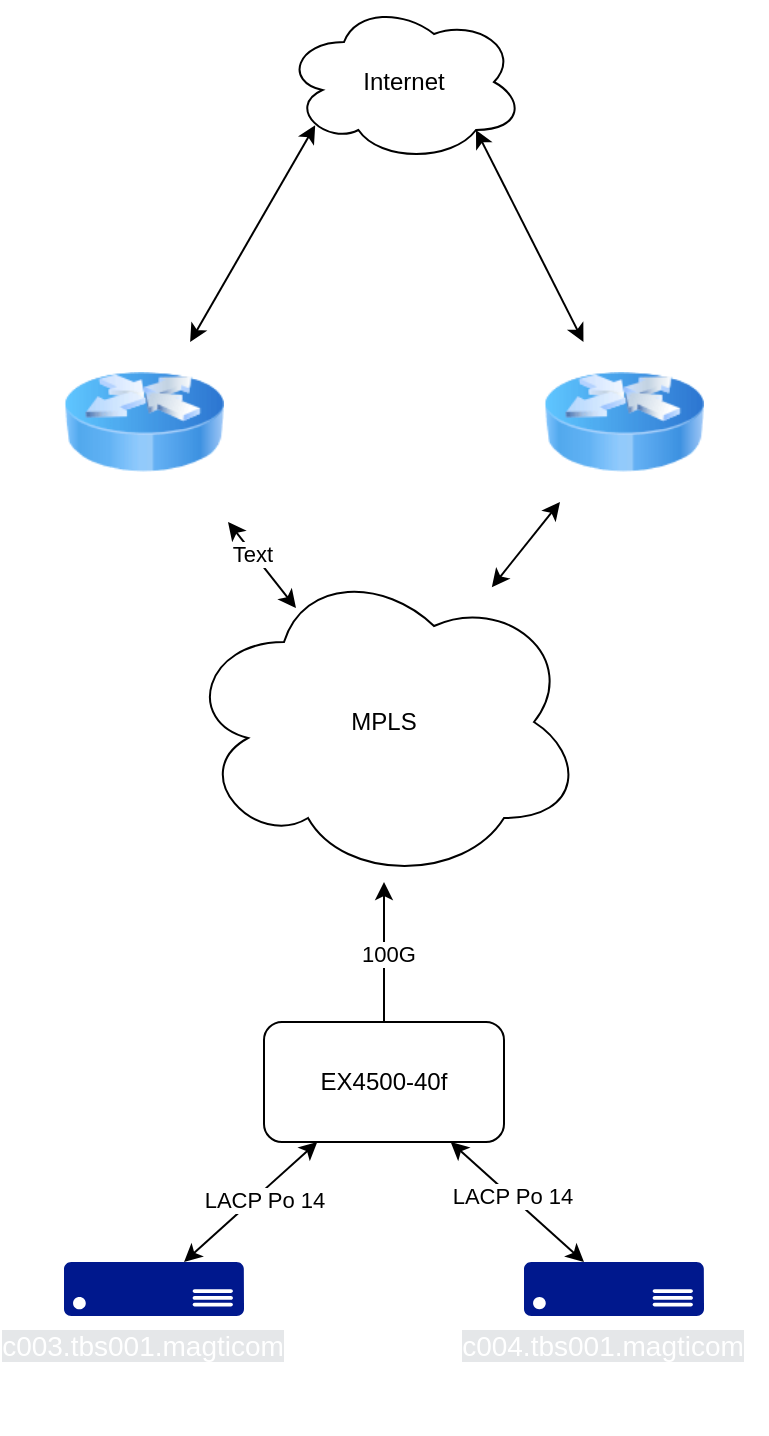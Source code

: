 <mxfile version="22.1.21" type="github">
  <diagram name="Page-1" id="oRiDXX4sD0r26CksEAYl">
    <mxGraphModel dx="1081" dy="707" grid="1" gridSize="10" guides="1" tooltips="1" connect="1" arrows="1" fold="1" page="1" pageScale="1" pageWidth="850" pageHeight="1100" math="0" shadow="0">
      <root>
        <mxCell id="0" />
        <mxCell id="1" parent="0" />
        <mxCell id="paRaMl_WzUt5QVdEGW8j-23" value="" style="edgeStyle=orthogonalEdgeStyle;rounded=0;orthogonalLoop=1;jettySize=auto;html=1;" edge="1" parent="1" source="paRaMl_WzUt5QVdEGW8j-1" target="paRaMl_WzUt5QVdEGW8j-12">
          <mxGeometry relative="1" as="geometry" />
        </mxCell>
        <mxCell id="paRaMl_WzUt5QVdEGW8j-24" value="100G" style="edgeLabel;html=1;align=center;verticalAlign=middle;resizable=0;points=[];" vertex="1" connectable="0" parent="paRaMl_WzUt5QVdEGW8j-23">
          <mxGeometry x="-0.033" y="-2" relative="1" as="geometry">
            <mxPoint as="offset" />
          </mxGeometry>
        </mxCell>
        <mxCell id="paRaMl_WzUt5QVdEGW8j-1" value="EX4500-40f" style="rounded=1;whiteSpace=wrap;html=1;" vertex="1" parent="1">
          <mxGeometry x="320" y="800" width="120" height="60" as="geometry" />
        </mxCell>
        <mxCell id="paRaMl_WzUt5QVdEGW8j-3" value="&lt;a style=&quot;box-sizing: inherit; background: 0px 0px rgba(82, 95, 111, 0.15); color: white; text-decoration-line: none; margin-right: 12px; cursor: pointer; font-family: &amp;quot;Netflix Sans&amp;quot;, Helvetica, Arial, Helvetica, sans-serif; font-size: 14px; text-align: start;&quot; href=&quot;https://my.oc.netflix.com/org/5071/site/7524/appliance/76201&quot; class=&quot;tss-72mvuw-link-rightMargin&quot;&gt;c003.tbs001.magticom&lt;/a&gt;&lt;br&gt;&lt;br&gt;&lt;div style=&quot;box-sizing: border-box; max-width: 100%; font-family: Roboto, Helvetica, Arial, sans-serif; font-size: 0.8rem; display: inline-flex; -webkit-box-align: center; align-items: center; -webkit-box-pack: center; justify-content: center; height: 21px; color: rgb(255, 255, 255); background-color: rgba(255, 255, 255, 0.16); border-radius: 4px; transition: background-color 300ms cubic-bezier(0.4, 0, 0.2, 1) 0ms, box-shadow 300ms cubic-bezier(0.4, 0, 0.2, 1) 0ms; cursor: unset; outline: 0px; border: 0px; padding: 0px; vertical-align: middle; text-align: start;&quot; class=&quot;MuiChip-root MuiChip-filled MuiChip-sizeSmall MuiChip-colorDefault MuiChip-filledDefault tss-1wdr9be-root mui-18evimu&quot;&gt;&lt;/div&gt;" style="sketch=0;aspect=fixed;pointerEvents=1;shadow=0;dashed=0;html=1;strokeColor=none;labelPosition=center;verticalLabelPosition=bottom;verticalAlign=top;align=center;fillColor=#00188D;shape=mxgraph.azure.server" vertex="1" parent="1">
          <mxGeometry x="220" y="920" width="90" height="27" as="geometry" />
        </mxCell>
        <mxCell id="paRaMl_WzUt5QVdEGW8j-4" value="&lt;a style=&quot;box-sizing: inherit; background: 0px 0px rgba(82, 95, 111, 0.15); color: white; text-decoration-line: none; margin-right: 12px; cursor: pointer; font-family: &amp;quot;Netflix Sans&amp;quot;, Helvetica, Arial, Helvetica, sans-serif; font-size: 14px; text-align: start;&quot; href=&quot;https://my.oc.netflix.com/org/5071/site/7524/appliance/76485&quot; class=&quot;tss-72mvuw-link-rightMargin&quot;&gt;c004.tbs001.magticom&lt;/a&gt;&lt;br&gt;&lt;br&gt;&lt;div style=&quot;box-sizing: border-box; max-width: 100%; font-family: Roboto, Helvetica, Arial, sans-serif; font-size: 0.8rem; display: inline-flex; -webkit-box-align: center; align-items: center; -webkit-box-pack: center; justify-content: center; height: 21px; color: rgb(255, 255, 255); background-color: rgba(255, 255, 255, 0.16); border-radius: 4px; transition: background-color 300ms cubic-bezier(0.4, 0, 0.2, 1) 0ms, box-shadow 300ms cubic-bezier(0.4, 0, 0.2, 1) 0ms; cursor: unset; outline: 0px; border: 0px; padding: 0px; vertical-align: middle; text-align: start;&quot; class=&quot;MuiChip-root MuiChip-filled MuiChip-sizeSmall MuiChip-colorDefault MuiChip-filledDefault tss-1wdr9be-root mui-18evimu&quot;&gt;&lt;/div&gt;" style="sketch=0;aspect=fixed;pointerEvents=1;shadow=0;dashed=0;html=1;strokeColor=none;labelPosition=center;verticalLabelPosition=bottom;verticalAlign=top;align=center;fillColor=#00188D;shape=mxgraph.azure.server" vertex="1" parent="1">
          <mxGeometry x="450" y="920" width="90" height="27" as="geometry" />
        </mxCell>
        <mxCell id="paRaMl_WzUt5QVdEGW8j-5" value="" style="endArrow=classic;startArrow=classic;html=1;rounded=0;" edge="1" parent="1" source="paRaMl_WzUt5QVdEGW8j-3" target="paRaMl_WzUt5QVdEGW8j-1">
          <mxGeometry width="50" height="50" relative="1" as="geometry">
            <mxPoint x="400" y="830" as="sourcePoint" />
            <mxPoint x="450" y="780" as="targetPoint" />
          </mxGeometry>
        </mxCell>
        <mxCell id="paRaMl_WzUt5QVdEGW8j-10" value="LACP Po 14" style="edgeLabel;html=1;align=center;verticalAlign=middle;resizable=0;points=[];" vertex="1" connectable="0" parent="paRaMl_WzUt5QVdEGW8j-5">
          <mxGeometry x="0.131" y="-4" relative="1" as="geometry">
            <mxPoint as="offset" />
          </mxGeometry>
        </mxCell>
        <mxCell id="paRaMl_WzUt5QVdEGW8j-7" value="" style="endArrow=classic;startArrow=classic;html=1;rounded=0;" edge="1" parent="1" source="paRaMl_WzUt5QVdEGW8j-4" target="paRaMl_WzUt5QVdEGW8j-1">
          <mxGeometry width="50" height="50" relative="1" as="geometry">
            <mxPoint x="400" y="830" as="sourcePoint" />
            <mxPoint x="450" y="780" as="targetPoint" />
          </mxGeometry>
        </mxCell>
        <mxCell id="paRaMl_WzUt5QVdEGW8j-11" value="LACP Po 14" style="edgeLabel;html=1;align=center;verticalAlign=middle;resizable=0;points=[];" vertex="1" connectable="0" parent="paRaMl_WzUt5QVdEGW8j-7">
          <mxGeometry x="0.097" relative="1" as="geometry">
            <mxPoint as="offset" />
          </mxGeometry>
        </mxCell>
        <mxCell id="paRaMl_WzUt5QVdEGW8j-12" value="MPLS&lt;br&gt;" style="ellipse;shape=cloud;whiteSpace=wrap;html=1;" vertex="1" parent="1">
          <mxGeometry x="280" y="570" width="200" height="160" as="geometry" />
        </mxCell>
        <mxCell id="paRaMl_WzUt5QVdEGW8j-13" value="" style="image;html=1;image=img/lib/clip_art/networking/Router_Icon_128x128.png" vertex="1" parent="1">
          <mxGeometry x="220" y="460" width="80" height="80" as="geometry" />
        </mxCell>
        <mxCell id="paRaMl_WzUt5QVdEGW8j-14" value="" style="image;html=1;image=img/lib/clip_art/networking/Router_Icon_128x128.png" vertex="1" parent="1">
          <mxGeometry x="460" y="460" width="80" height="80" as="geometry" />
        </mxCell>
        <mxCell id="paRaMl_WzUt5QVdEGW8j-15" value="Internet" style="ellipse;shape=cloud;whiteSpace=wrap;html=1;" vertex="1" parent="1">
          <mxGeometry x="330" y="290" width="120" height="80" as="geometry" />
        </mxCell>
        <mxCell id="paRaMl_WzUt5QVdEGW8j-16" value="" style="endArrow=classic;startArrow=classic;html=1;rounded=0;entryX=0.13;entryY=0.77;entryDx=0;entryDy=0;entryPerimeter=0;" edge="1" parent="1" source="paRaMl_WzUt5QVdEGW8j-13" target="paRaMl_WzUt5QVdEGW8j-15">
          <mxGeometry width="50" height="50" relative="1" as="geometry">
            <mxPoint x="400" y="480" as="sourcePoint" />
            <mxPoint x="450" y="430" as="targetPoint" />
          </mxGeometry>
        </mxCell>
        <mxCell id="paRaMl_WzUt5QVdEGW8j-17" value="" style="endArrow=classic;startArrow=classic;html=1;rounded=0;entryX=0.8;entryY=0.8;entryDx=0;entryDy=0;entryPerimeter=0;" edge="1" parent="1" source="paRaMl_WzUt5QVdEGW8j-14" target="paRaMl_WzUt5QVdEGW8j-15">
          <mxGeometry width="50" height="50" relative="1" as="geometry">
            <mxPoint x="297" y="490" as="sourcePoint" />
            <mxPoint x="375" y="376" as="targetPoint" />
          </mxGeometry>
        </mxCell>
        <mxCell id="paRaMl_WzUt5QVdEGW8j-19" value="" style="endArrow=classic;startArrow=classic;html=1;rounded=0;" edge="1" parent="1" source="paRaMl_WzUt5QVdEGW8j-12" target="paRaMl_WzUt5QVdEGW8j-14">
          <mxGeometry width="50" height="50" relative="1" as="geometry">
            <mxPoint x="530" y="620" as="sourcePoint" />
            <mxPoint x="580" y="570" as="targetPoint" />
          </mxGeometry>
        </mxCell>
        <mxCell id="paRaMl_WzUt5QVdEGW8j-20" value="" style="endArrow=classic;startArrow=classic;html=1;rounded=0;" edge="1" parent="1">
          <mxGeometry width="50" height="50" relative="1" as="geometry">
            <mxPoint x="336" y="593" as="sourcePoint" />
            <mxPoint x="302" y="550" as="targetPoint" />
          </mxGeometry>
        </mxCell>
        <mxCell id="paRaMl_WzUt5QVdEGW8j-21" value="Text" style="edgeLabel;html=1;align=center;verticalAlign=middle;resizable=0;points=[];" vertex="1" connectable="0" parent="paRaMl_WzUt5QVdEGW8j-20">
          <mxGeometry x="0.271" y="1" relative="1" as="geometry">
            <mxPoint as="offset" />
          </mxGeometry>
        </mxCell>
      </root>
    </mxGraphModel>
  </diagram>
</mxfile>
